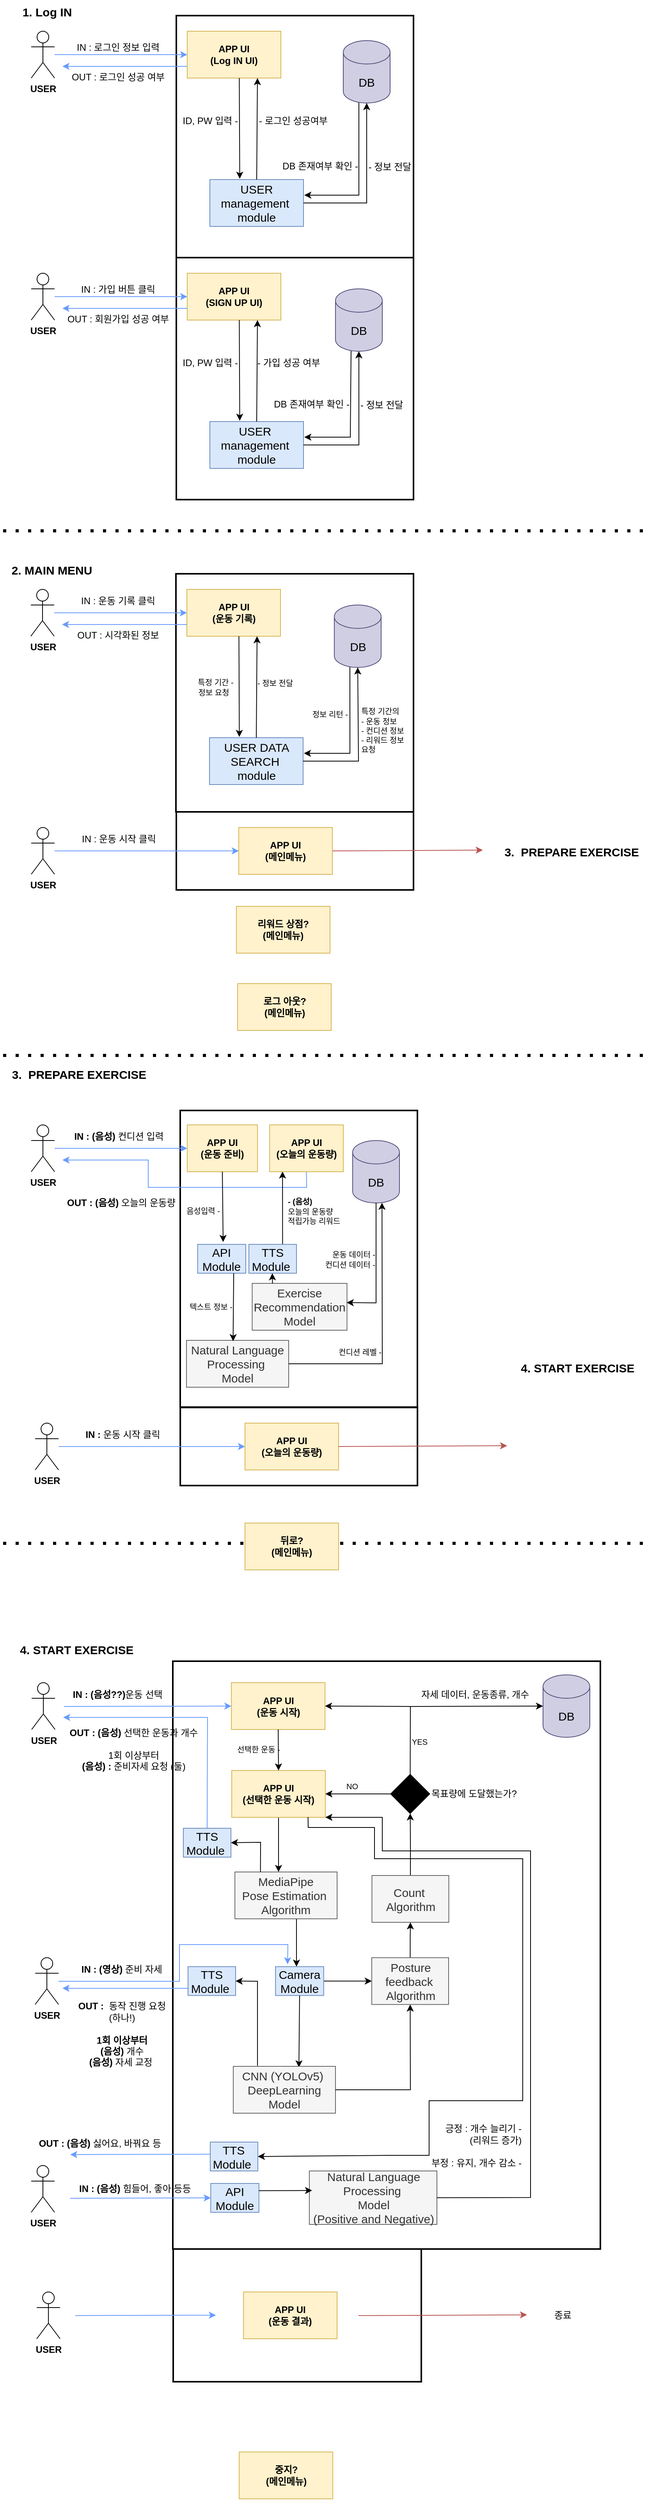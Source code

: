 <mxfile version="20.8.5" type="device"><diagram id="ycx2o9xmqzBfCDmdEaYq" name="페이지-1"><mxGraphModel dx="1728" dy="930" grid="1" gridSize="10" guides="1" tooltips="1" connect="1" arrows="1" fold="1" page="1" pageScale="1" pageWidth="827" pageHeight="1169" math="0" shadow="0"><root><mxCell id="0"/><mxCell id="1" parent="0"/><mxCell id="s4bIsKp-Em-qmHbxp_KM-1" value="&lt;b&gt;USER&lt;/b&gt;" style="shape=umlActor;verticalLabelPosition=bottom;verticalAlign=top;html=1;outlineConnect=0;" vertex="1" parent="1"><mxGeometry x="40" y="40" width="30" height="60" as="geometry"/></mxCell><mxCell id="s4bIsKp-Em-qmHbxp_KM-2" value="" style="rounded=0;whiteSpace=wrap;html=1;strokeWidth=2;" vertex="1" parent="1"><mxGeometry x="226" y="20" width="304" height="310" as="geometry"/></mxCell><mxCell id="s4bIsKp-Em-qmHbxp_KM-3" value="&lt;b&gt;&lt;font style=&quot;font-size: 15px;&quot;&gt;1. Log IN&lt;/font&gt;&lt;/b&gt;" style="text;html=1;align=center;verticalAlign=middle;resizable=0;points=[];autosize=1;strokeColor=none;fillColor=none;" vertex="1" parent="1"><mxGeometry x="15" width="90" height="30" as="geometry"/></mxCell><mxCell id="s4bIsKp-Em-qmHbxp_KM-4" value="&lt;b&gt;APP UI&lt;br&gt;(Log IN UI)&lt;br&gt;&lt;/b&gt;" style="rounded=0;whiteSpace=wrap;html=1;fillColor=#fff2cc;strokeColor=#d6b656;" vertex="1" parent="1"><mxGeometry x="240" y="40" width="120" height="60" as="geometry"/></mxCell><mxCell id="s4bIsKp-Em-qmHbxp_KM-5" value="" style="endArrow=classic;html=1;rounded=0;entryX=0;entryY=0.5;entryDx=0;entryDy=0;strokeColor=#689BFF;" edge="1" parent="1" source="s4bIsKp-Em-qmHbxp_KM-1" target="s4bIsKp-Em-qmHbxp_KM-4"><mxGeometry width="50" height="50" relative="1" as="geometry"><mxPoint x="250" y="220" as="sourcePoint"/><mxPoint x="300" y="170" as="targetPoint"/></mxGeometry></mxCell><mxCell id="s4bIsKp-Em-qmHbxp_KM-6" value="" style="endArrow=classic;html=1;rounded=0;exitX=0;exitY=0.75;exitDx=0;exitDy=0;strokeColor=#689BFF;" edge="1" parent="1" source="s4bIsKp-Em-qmHbxp_KM-4"><mxGeometry width="50" height="50" relative="1" as="geometry"><mxPoint x="105" y="80" as="sourcePoint"/><mxPoint x="80" y="85" as="targetPoint"/></mxGeometry></mxCell><mxCell id="s4bIsKp-Em-qmHbxp_KM-7" value="IN : 로그인 정보 입력" style="text;html=1;align=center;verticalAlign=middle;resizable=0;points=[];autosize=1;strokeColor=none;fillColor=none;" vertex="1" parent="1"><mxGeometry x="81" y="46" width="140" height="30" as="geometry"/></mxCell><mxCell id="s4bIsKp-Em-qmHbxp_KM-8" value="OUT : 로그인 성공 여부" style="text;html=1;align=center;verticalAlign=middle;resizable=0;points=[];autosize=1;strokeColor=none;fillColor=none;" vertex="1" parent="1"><mxGeometry x="76" y="84" width="150" height="30" as="geometry"/></mxCell><mxCell id="s4bIsKp-Em-qmHbxp_KM-9" value="DB" style="shape=cylinder3;whiteSpace=wrap;html=1;boundedLbl=1;backgroundOutline=1;size=15;fontSize=15;fillColor=#d0cee2;strokeColor=#56517e;" vertex="1" parent="1"><mxGeometry x="440" y="52" width="60" height="80" as="geometry"/></mxCell><mxCell id="s4bIsKp-Em-qmHbxp_KM-10" value="" style="endArrow=classic;html=1;rounded=0;fontSize=15;exitX=0.556;exitY=1;exitDx=0;exitDy=0;exitPerimeter=0;entryX=0.319;entryY=-0.017;entryDx=0;entryDy=0;entryPerimeter=0;" edge="1" parent="1" source="s4bIsKp-Em-qmHbxp_KM-4" target="s4bIsKp-Em-qmHbxp_KM-11"><mxGeometry width="50" height="50" relative="1" as="geometry"><mxPoint x="380" y="180" as="sourcePoint"/><mxPoint x="430" y="130" as="targetPoint"/></mxGeometry></mxCell><mxCell id="s4bIsKp-Em-qmHbxp_KM-11" value="USER management&amp;nbsp;&lt;br&gt;module" style="rounded=0;whiteSpace=wrap;html=1;fontSize=15;fillColor=#dae8fc;strokeColor=#6c8ebf;" vertex="1" parent="1"><mxGeometry x="269" y="230" width="120" height="60" as="geometry"/></mxCell><mxCell id="s4bIsKp-Em-qmHbxp_KM-14" value="ID, PW 입력 -" style="text;html=1;align=right;verticalAlign=middle;resizable=0;points=[];autosize=1;strokeColor=none;fillColor=none;" vertex="1" parent="1"><mxGeometry x="206" y="140" width="100" height="30" as="geometry"/></mxCell><mxCell id="s4bIsKp-Em-qmHbxp_KM-16" value="" style="endArrow=classic;html=1;rounded=0;fontSize=15;exitX=1;exitY=0.5;exitDx=0;exitDy=0;entryX=0.5;entryY=1;entryDx=0;entryDy=0;entryPerimeter=0;" edge="1" parent="1" source="s4bIsKp-Em-qmHbxp_KM-11" target="s4bIsKp-Em-qmHbxp_KM-9"><mxGeometry width="50" height="50" relative="1" as="geometry"><mxPoint x="380" y="200" as="sourcePoint"/><mxPoint x="430" y="150" as="targetPoint"/><Array as="points"><mxPoint x="470" y="260"/></Array></mxGeometry></mxCell><mxCell id="s4bIsKp-Em-qmHbxp_KM-17" value="" style="endArrow=classic;html=1;rounded=0;fontSize=15;exitX=0.333;exitY=0.996;exitDx=0;exitDy=0;exitPerimeter=0;" edge="1" parent="1" source="s4bIsKp-Em-qmHbxp_KM-9"><mxGeometry width="50" height="50" relative="1" as="geometry"><mxPoint x="449.22" y="194.12" as="sourcePoint"/><mxPoint x="390" y="250" as="targetPoint"/><Array as="points"><mxPoint x="460" y="250"/></Array></mxGeometry></mxCell><mxCell id="s4bIsKp-Em-qmHbxp_KM-18" value="&lt;div style=&quot;&quot;&gt;&lt;span style=&quot;background-color: initial;&quot;&gt;DB 존재여부 확인 -&lt;/span&gt;&lt;/div&gt;" style="text;html=1;align=right;verticalAlign=middle;resizable=0;points=[];autosize=1;strokeColor=none;fillColor=none;" vertex="1" parent="1"><mxGeometry x="330" y="198" width="130" height="30" as="geometry"/></mxCell><mxCell id="s4bIsKp-Em-qmHbxp_KM-19" value="&amp;nbsp;- 정보 전달" style="text;html=1;align=left;verticalAlign=middle;resizable=0;points=[];autosize=1;strokeColor=none;fillColor=none;" vertex="1" parent="1"><mxGeometry x="467" y="199" width="90" height="30" as="geometry"/></mxCell><mxCell id="s4bIsKp-Em-qmHbxp_KM-21" value="" style="endArrow=classic;html=1;rounded=0;fontSize=15;exitX=0.5;exitY=0;exitDx=0;exitDy=0;entryX=0.75;entryY=1;entryDx=0;entryDy=0;" edge="1" parent="1" source="s4bIsKp-Em-qmHbxp_KM-11" target="s4bIsKp-Em-qmHbxp_KM-4"><mxGeometry width="50" height="50" relative="1" as="geometry"><mxPoint x="240" y="160" as="sourcePoint"/><mxPoint x="290" y="110" as="targetPoint"/></mxGeometry></mxCell><mxCell id="s4bIsKp-Em-qmHbxp_KM-22" value="- 로그인 성공여부&lt;br&gt;" style="text;html=1;align=left;verticalAlign=middle;resizable=0;points=[];autosize=1;strokeColor=none;fillColor=none;" vertex="1" parent="1"><mxGeometry x="330" y="140" width="120" height="30" as="geometry"/></mxCell><mxCell id="s4bIsKp-Em-qmHbxp_KM-23" value="&lt;b&gt;USER&lt;/b&gt;" style="shape=umlActor;verticalLabelPosition=bottom;verticalAlign=top;html=1;outlineConnect=0;" vertex="1" parent="1"><mxGeometry x="40" y="350" width="30" height="60" as="geometry"/></mxCell><mxCell id="s4bIsKp-Em-qmHbxp_KM-24" value="" style="rounded=0;whiteSpace=wrap;html=1;strokeWidth=2;" vertex="1" parent="1"><mxGeometry x="226" y="330" width="304" height="310" as="geometry"/></mxCell><mxCell id="s4bIsKp-Em-qmHbxp_KM-26" value="&lt;b&gt;APP UI&lt;br&gt;(SIGN UP UI)&lt;br&gt;&lt;/b&gt;" style="rounded=0;whiteSpace=wrap;html=1;fillColor=#fff2cc;strokeColor=#d6b656;" vertex="1" parent="1"><mxGeometry x="240" y="350" width="120" height="60" as="geometry"/></mxCell><mxCell id="s4bIsKp-Em-qmHbxp_KM-27" value="" style="endArrow=classic;html=1;rounded=0;entryX=0;entryY=0.5;entryDx=0;entryDy=0;strokeColor=#689BFF;" edge="1" parent="1" source="s4bIsKp-Em-qmHbxp_KM-23" target="s4bIsKp-Em-qmHbxp_KM-26"><mxGeometry width="50" height="50" relative="1" as="geometry"><mxPoint x="250" y="530" as="sourcePoint"/><mxPoint x="300" y="480" as="targetPoint"/></mxGeometry></mxCell><mxCell id="s4bIsKp-Em-qmHbxp_KM-28" value="" style="endArrow=classic;html=1;rounded=0;exitX=0;exitY=0.75;exitDx=0;exitDy=0;strokeColor=#689BFF;" edge="1" parent="1" source="s4bIsKp-Em-qmHbxp_KM-26"><mxGeometry width="50" height="50" relative="1" as="geometry"><mxPoint x="105" y="390" as="sourcePoint"/><mxPoint x="80" y="395" as="targetPoint"/></mxGeometry></mxCell><mxCell id="s4bIsKp-Em-qmHbxp_KM-29" value="IN : 가입 버튼 클릭" style="text;html=1;align=center;verticalAlign=middle;resizable=0;points=[];autosize=1;strokeColor=none;fillColor=none;" vertex="1" parent="1"><mxGeometry x="91" y="356" width="120" height="30" as="geometry"/></mxCell><mxCell id="s4bIsKp-Em-qmHbxp_KM-30" value="OUT : 회원가입 성공 여부" style="text;html=1;align=center;verticalAlign=middle;resizable=0;points=[];autosize=1;strokeColor=none;fillColor=none;" vertex="1" parent="1"><mxGeometry x="71" y="394" width="160" height="30" as="geometry"/></mxCell><mxCell id="s4bIsKp-Em-qmHbxp_KM-31" value="DB" style="shape=cylinder3;whiteSpace=wrap;html=1;boundedLbl=1;backgroundOutline=1;size=15;fontSize=15;fillColor=#d0cee2;strokeColor=#56517e;" vertex="1" parent="1"><mxGeometry x="430" y="370" width="60" height="80" as="geometry"/></mxCell><mxCell id="s4bIsKp-Em-qmHbxp_KM-32" value="" style="endArrow=classic;html=1;rounded=0;fontSize=15;exitX=0.556;exitY=1;exitDx=0;exitDy=0;exitPerimeter=0;entryX=0.319;entryY=-0.017;entryDx=0;entryDy=0;entryPerimeter=0;" edge="1" parent="1" source="s4bIsKp-Em-qmHbxp_KM-26" target="s4bIsKp-Em-qmHbxp_KM-33"><mxGeometry width="50" height="50" relative="1" as="geometry"><mxPoint x="380" y="490" as="sourcePoint"/><mxPoint x="430" y="440" as="targetPoint"/></mxGeometry></mxCell><mxCell id="s4bIsKp-Em-qmHbxp_KM-33" value="USER&amp;nbsp;&lt;br&gt;management&amp;nbsp;&lt;br&gt;module" style="rounded=0;whiteSpace=wrap;html=1;fontSize=15;fillColor=#dae8fc;strokeColor=#6c8ebf;" vertex="1" parent="1"><mxGeometry x="269" y="540" width="120" height="60" as="geometry"/></mxCell><mxCell id="s4bIsKp-Em-qmHbxp_KM-34" value="ID, PW 입력 -" style="text;html=1;align=right;verticalAlign=middle;resizable=0;points=[];autosize=1;strokeColor=none;fillColor=none;" vertex="1" parent="1"><mxGeometry x="206" y="450" width="100" height="30" as="geometry"/></mxCell><mxCell id="s4bIsKp-Em-qmHbxp_KM-35" value="" style="endArrow=classic;html=1;rounded=0;fontSize=15;exitX=1;exitY=0.5;exitDx=0;exitDy=0;entryX=0.5;entryY=1;entryDx=0;entryDy=0;entryPerimeter=0;" edge="1" parent="1" source="s4bIsKp-Em-qmHbxp_KM-33" target="s4bIsKp-Em-qmHbxp_KM-31"><mxGeometry width="50" height="50" relative="1" as="geometry"><mxPoint x="380" y="510" as="sourcePoint"/><mxPoint x="430" y="460" as="targetPoint"/><Array as="points"><mxPoint x="460" y="570"/></Array></mxGeometry></mxCell><mxCell id="s4bIsKp-Em-qmHbxp_KM-36" value="" style="endArrow=classic;html=1;rounded=0;fontSize=15;exitX=0.333;exitY=0.996;exitDx=0;exitDy=0;exitPerimeter=0;" edge="1" parent="1" source="s4bIsKp-Em-qmHbxp_KM-31"><mxGeometry width="50" height="50" relative="1" as="geometry"><mxPoint x="449.22" y="504.12" as="sourcePoint"/><mxPoint x="390" y="560" as="targetPoint"/><Array as="points"><mxPoint x="449" y="560"/></Array></mxGeometry></mxCell><mxCell id="s4bIsKp-Em-qmHbxp_KM-37" value="DB 존재여부 확인 -&lt;br&gt;" style="text;html=1;align=right;verticalAlign=middle;resizable=0;points=[];autosize=1;strokeColor=none;fillColor=none;" vertex="1" parent="1"><mxGeometry x="319" y="503" width="130" height="30" as="geometry"/></mxCell><mxCell id="s4bIsKp-Em-qmHbxp_KM-38" value="- 정보 전달" style="text;html=1;align=left;verticalAlign=middle;resizable=0;points=[];autosize=1;strokeColor=none;fillColor=none;" vertex="1" parent="1"><mxGeometry x="459.5" y="504" width="80" height="30" as="geometry"/></mxCell><mxCell id="s4bIsKp-Em-qmHbxp_KM-39" value="" style="endArrow=classic;html=1;rounded=0;fontSize=15;exitX=0.5;exitY=0;exitDx=0;exitDy=0;entryX=0.75;entryY=1;entryDx=0;entryDy=0;" edge="1" parent="1" source="s4bIsKp-Em-qmHbxp_KM-33" target="s4bIsKp-Em-qmHbxp_KM-26"><mxGeometry width="50" height="50" relative="1" as="geometry"><mxPoint x="240" y="470" as="sourcePoint"/><mxPoint x="290" y="420" as="targetPoint"/></mxGeometry></mxCell><mxCell id="s4bIsKp-Em-qmHbxp_KM-40" value="- 가입 성공 여부" style="text;html=1;align=left;verticalAlign=middle;resizable=0;points=[];autosize=1;strokeColor=none;fillColor=none;" vertex="1" parent="1"><mxGeometry x="328" y="450" width="110" height="30" as="geometry"/></mxCell><mxCell id="s4bIsKp-Em-qmHbxp_KM-51" value="&lt;b&gt;USER&lt;/b&gt;" style="shape=umlActor;verticalLabelPosition=bottom;verticalAlign=top;html=1;outlineConnect=0;" vertex="1" parent="1"><mxGeometry x="39.5" y="755" width="30" height="60" as="geometry"/></mxCell><mxCell id="s4bIsKp-Em-qmHbxp_KM-52" value="" style="rounded=0;whiteSpace=wrap;html=1;strokeWidth=2;" vertex="1" parent="1"><mxGeometry x="225.5" y="735" width="304.5" height="305" as="geometry"/></mxCell><mxCell id="s4bIsKp-Em-qmHbxp_KM-53" value="&lt;b&gt;&lt;font style=&quot;font-size: 15px;&quot;&gt;2. MAIN MENU&lt;/font&gt;&lt;/b&gt;" style="text;html=1;align=center;verticalAlign=middle;resizable=0;points=[];autosize=1;strokeColor=none;fillColor=none;" vertex="1" parent="1"><mxGeometry x="0.5" y="715" width="130" height="30" as="geometry"/></mxCell><mxCell id="s4bIsKp-Em-qmHbxp_KM-54" value="&lt;b&gt;APP UI&lt;br&gt;(운동 기록)&lt;br&gt;&lt;/b&gt;" style="rounded=0;whiteSpace=wrap;html=1;fillColor=#fff2cc;strokeColor=#d6b656;" vertex="1" parent="1"><mxGeometry x="239.5" y="755" width="120" height="60" as="geometry"/></mxCell><mxCell id="s4bIsKp-Em-qmHbxp_KM-55" value="" style="endArrow=classic;html=1;rounded=0;entryX=0;entryY=0.5;entryDx=0;entryDy=0;strokeColor=#689BFF;" edge="1" parent="1" source="s4bIsKp-Em-qmHbxp_KM-51" target="s4bIsKp-Em-qmHbxp_KM-54"><mxGeometry width="50" height="50" relative="1" as="geometry"><mxPoint x="249.5" y="935" as="sourcePoint"/><mxPoint x="299.5" y="885" as="targetPoint"/></mxGeometry></mxCell><mxCell id="s4bIsKp-Em-qmHbxp_KM-56" value="" style="endArrow=classic;html=1;rounded=0;exitX=0;exitY=0.75;exitDx=0;exitDy=0;strokeColor=#689BFF;" edge="1" parent="1" source="s4bIsKp-Em-qmHbxp_KM-54"><mxGeometry width="50" height="50" relative="1" as="geometry"><mxPoint x="104.5" y="795" as="sourcePoint"/><mxPoint x="79.5" y="800" as="targetPoint"/></mxGeometry></mxCell><mxCell id="s4bIsKp-Em-qmHbxp_KM-58" value="OUT : 시각화된 정보" style="text;html=1;align=center;verticalAlign=middle;resizable=0;points=[];autosize=1;strokeColor=none;fillColor=none;" vertex="1" parent="1"><mxGeometry x="85.5" y="799" width="130" height="30" as="geometry"/></mxCell><mxCell id="s4bIsKp-Em-qmHbxp_KM-59" value="DB" style="shape=cylinder3;whiteSpace=wrap;html=1;boundedLbl=1;backgroundOutline=1;size=15;fontSize=15;fillColor=#d0cee2;strokeColor=#56517e;" vertex="1" parent="1"><mxGeometry x="428.5" y="775" width="60" height="80" as="geometry"/></mxCell><mxCell id="s4bIsKp-Em-qmHbxp_KM-60" value="" style="endArrow=classic;html=1;rounded=0;fontSize=15;exitX=0.556;exitY=1;exitDx=0;exitDy=0;exitPerimeter=0;entryX=0.319;entryY=-0.017;entryDx=0;entryDy=0;entryPerimeter=0;" edge="1" parent="1" source="s4bIsKp-Em-qmHbxp_KM-54" target="s4bIsKp-Em-qmHbxp_KM-61"><mxGeometry width="50" height="50" relative="1" as="geometry"><mxPoint x="379.5" y="895" as="sourcePoint"/><mxPoint x="429.5" y="845" as="targetPoint"/></mxGeometry></mxCell><mxCell id="s4bIsKp-Em-qmHbxp_KM-61" value="USER DATA&lt;br&gt;SEARCH&amp;nbsp;&lt;br&gt;module" style="rounded=0;whiteSpace=wrap;html=1;fontSize=15;fillColor=#dae8fc;strokeColor=#6c8ebf;" vertex="1" parent="1"><mxGeometry x="268.5" y="945" width="120" height="60" as="geometry"/></mxCell><mxCell id="s4bIsKp-Em-qmHbxp_KM-63" value="" style="endArrow=classic;html=1;rounded=0;fontSize=15;exitX=1;exitY=0.5;exitDx=0;exitDy=0;entryX=0.5;entryY=1;entryDx=0;entryDy=0;entryPerimeter=0;" edge="1" parent="1" source="s4bIsKp-Em-qmHbxp_KM-61" target="s4bIsKp-Em-qmHbxp_KM-59"><mxGeometry width="50" height="50" relative="1" as="geometry"><mxPoint x="379.5" y="915" as="sourcePoint"/><mxPoint x="429.5" y="865" as="targetPoint"/><Array as="points"><mxPoint x="459.5" y="975"/></Array></mxGeometry></mxCell><mxCell id="s4bIsKp-Em-qmHbxp_KM-64" value="" style="endArrow=classic;html=1;rounded=0;fontSize=15;exitX=0.333;exitY=0.996;exitDx=0;exitDy=0;exitPerimeter=0;" edge="1" parent="1" source="s4bIsKp-Em-qmHbxp_KM-59"><mxGeometry width="50" height="50" relative="1" as="geometry"><mxPoint x="448.72" y="909.12" as="sourcePoint"/><mxPoint x="389.5" y="965" as="targetPoint"/><Array as="points"><mxPoint x="448.5" y="965"/></Array></mxGeometry></mxCell><mxCell id="s4bIsKp-Em-qmHbxp_KM-66" value="&lt;div style=&quot;text-align: left;&quot;&gt;&lt;span style=&quot;font-size: 10px; background-color: initial;&quot;&gt;특정 기간의&lt;/span&gt;&lt;/div&gt;&lt;font style=&quot;font-size: 10px;&quot;&gt;&lt;div style=&quot;text-align: left;&quot;&gt;&lt;span style=&quot;background-color: initial;&quot;&gt;- 운동 정보&lt;/span&gt;&lt;/div&gt;&lt;div style=&quot;text-align: left;&quot;&gt;&lt;span style=&quot;background-color: initial;&quot;&gt;- 컨디션 정보&lt;/span&gt;&lt;/div&gt;&lt;div style=&quot;text-align: left;&quot;&gt;&lt;span style=&quot;background-color: initial;&quot;&gt;- 리워드 정보&lt;/span&gt;&lt;/div&gt;&lt;div style=&quot;text-align: left;&quot;&gt;&lt;span style=&quot;background-color: initial;&quot;&gt;요청&lt;/span&gt;&lt;/div&gt;&lt;/font&gt;" style="text;html=1;align=center;verticalAlign=middle;resizable=0;points=[];autosize=1;strokeColor=none;fillColor=none;" vertex="1" parent="1"><mxGeometry x="450" y="895" width="80" height="80" as="geometry"/></mxCell><mxCell id="s4bIsKp-Em-qmHbxp_KM-67" value="" style="endArrow=classic;html=1;rounded=0;fontSize=15;exitX=0.5;exitY=0;exitDx=0;exitDy=0;entryX=0.75;entryY=1;entryDx=0;entryDy=0;" edge="1" parent="1" source="s4bIsKp-Em-qmHbxp_KM-61" target="s4bIsKp-Em-qmHbxp_KM-54"><mxGeometry width="50" height="50" relative="1" as="geometry"><mxPoint x="239.5" y="875" as="sourcePoint"/><mxPoint x="289.5" y="825" as="targetPoint"/></mxGeometry></mxCell><mxCell id="s4bIsKp-Em-qmHbxp_KM-74" value="IN : 운동 기록 클릭" style="text;html=1;align=center;verticalAlign=middle;resizable=0;points=[];autosize=1;strokeColor=none;fillColor=none;" vertex="1" parent="1"><mxGeometry x="91" y="755" width="120" height="30" as="geometry"/></mxCell><mxCell id="s4bIsKp-Em-qmHbxp_KM-75" value="&lt;font style=&quot;font-size: 10px;&quot;&gt;특정 기간 -&lt;br&gt;&lt;div style=&quot;text-align: right;&quot;&gt;&lt;span style=&quot;background-color: initial;&quot;&gt;정보 요청&amp;nbsp;&amp;nbsp;&lt;/span&gt;&lt;/div&gt;&lt;/font&gt;" style="text;html=1;align=center;verticalAlign=middle;resizable=0;points=[];autosize=1;strokeColor=none;fillColor=none;" vertex="1" parent="1"><mxGeometry x="241" y="860" width="70" height="40" as="geometry"/></mxCell><mxCell id="s4bIsKp-Em-qmHbxp_KM-77" value="&lt;font style=&quot;font-size: 10px;&quot;&gt;정보 리턴 -&lt;/font&gt;" style="text;html=1;align=right;verticalAlign=middle;resizable=0;points=[];autosize=1;strokeColor=none;fillColor=none;" vertex="1" parent="1"><mxGeometry x="376.5" y="900" width="70" height="30" as="geometry"/></mxCell><mxCell id="s4bIsKp-Em-qmHbxp_KM-78" value="&lt;b&gt;USER&lt;/b&gt;" style="shape=umlActor;verticalLabelPosition=bottom;verticalAlign=top;html=1;outlineConnect=0;" vertex="1" parent="1"><mxGeometry x="40" y="1060" width="30" height="60" as="geometry"/></mxCell><mxCell id="s4bIsKp-Em-qmHbxp_KM-79" value="" style="rounded=0;whiteSpace=wrap;html=1;strokeWidth=2;" vertex="1" parent="1"><mxGeometry x="226" y="1040" width="304" height="100" as="geometry"/></mxCell><mxCell id="s4bIsKp-Em-qmHbxp_KM-82" value="" style="endArrow=classic;html=1;rounded=0;entryX=0;entryY=0.5;entryDx=0;entryDy=0;strokeColor=#689BFF;" edge="1" parent="1" source="s4bIsKp-Em-qmHbxp_KM-78" target="s4bIsKp-Em-qmHbxp_KM-81"><mxGeometry width="50" height="50" relative="1" as="geometry"><mxPoint x="250" y="1240" as="sourcePoint"/><mxPoint x="300" y="1190" as="targetPoint"/></mxGeometry></mxCell><mxCell id="s4bIsKp-Em-qmHbxp_KM-92" value="IN : 운동 시작 클릭" style="text;html=1;align=center;verticalAlign=middle;resizable=0;points=[];autosize=1;strokeColor=none;fillColor=none;" vertex="1" parent="1"><mxGeometry x="91.5" y="1060" width="120" height="30" as="geometry"/></mxCell><mxCell id="s4bIsKp-Em-qmHbxp_KM-96" value="&lt;div style=&quot;&quot;&gt;&lt;span style=&quot;font-size: 10px; background-color: initial;&quot;&gt;- 정보 전달&lt;/span&gt;&lt;/div&gt;" style="text;html=1;align=left;verticalAlign=middle;resizable=0;points=[];autosize=1;strokeColor=none;fillColor=none;" vertex="1" parent="1"><mxGeometry x="328" y="860" width="70" height="30" as="geometry"/></mxCell><mxCell id="s4bIsKp-Em-qmHbxp_KM-99" value="" style="endArrow=none;dashed=1;html=1;dashPattern=1 3;strokeWidth=4;rounded=0;fontSize=10;" edge="1" parent="1"><mxGeometry width="50" height="50" relative="1" as="geometry"><mxPoint x="4" y="680" as="sourcePoint"/><mxPoint x="824" y="680" as="targetPoint"/></mxGeometry></mxCell><mxCell id="s4bIsKp-Em-qmHbxp_KM-100" value="" style="endArrow=none;dashed=1;html=1;dashPattern=1 3;strokeWidth=4;rounded=0;fontSize=10;" edge="1" parent="1"><mxGeometry width="50" height="50" relative="1" as="geometry"><mxPoint x="4.0" y="1352" as="sourcePoint"/><mxPoint x="824" y="1352" as="targetPoint"/></mxGeometry></mxCell><mxCell id="s4bIsKp-Em-qmHbxp_KM-102" value="" style="endArrow=classic;html=1;rounded=0;fontSize=15;exitX=1;exitY=0.5;exitDx=0;exitDy=0;fillColor=#f8cecc;strokeColor=#b85450;entryX=-0.006;entryY=0.433;entryDx=0;entryDy=0;entryPerimeter=0;" edge="1" parent="1" source="s4bIsKp-Em-qmHbxp_KM-81" target="s4bIsKp-Em-qmHbxp_KM-103"><mxGeometry width="50" height="50" relative="1" as="geometry"><mxPoint x="510" y="1089.41" as="sourcePoint"/><mxPoint x="691" y="1089.41" as="targetPoint"/></mxGeometry></mxCell><mxCell id="s4bIsKp-Em-qmHbxp_KM-103" value="&lt;b style=&quot;font-size: 15px;&quot;&gt;&lt;font style=&quot;font-size: 15px;&quot;&gt;3.&amp;nbsp; PREPARE&amp;nbsp;&lt;/font&gt;EXERCISE&lt;/b&gt;" style="text;html=1;align=right;verticalAlign=middle;resizable=0;points=[];autosize=1;strokeColor=none;fillColor=none;" vertex="1" parent="1"><mxGeometry x="620" y="1076" width="200" height="30" as="geometry"/></mxCell><mxCell id="s4bIsKp-Em-qmHbxp_KM-105" value="&lt;b style=&quot;font-size: 15px;&quot;&gt;&lt;font style=&quot;font-size: 15px;&quot;&gt;3.&amp;nbsp;&amp;nbsp;&lt;/font&gt;&lt;/b&gt;&lt;b style=&quot;border-color: var(--border-color); text-align: right; font-size: 15px;&quot;&gt;&lt;font style=&quot;border-color: var(--border-color);&quot;&gt;PREPARE&amp;nbsp;&lt;/font&gt;EXERCISE&lt;/b&gt;" style="text;html=1;align=center;verticalAlign=middle;resizable=0;points=[];autosize=1;strokeColor=none;fillColor=none;" vertex="1" parent="1"><mxGeometry x="0.5" y="1361" width="200" height="30" as="geometry"/></mxCell><mxCell id="s4bIsKp-Em-qmHbxp_KM-106" value="&lt;b&gt;USER&lt;/b&gt;" style="shape=umlActor;verticalLabelPosition=bottom;verticalAlign=top;html=1;outlineConnect=0;" vertex="1" parent="1"><mxGeometry x="40" y="1441" width="30" height="60" as="geometry"/></mxCell><mxCell id="s4bIsKp-Em-qmHbxp_KM-107" value="" style="rounded=0;whiteSpace=wrap;html=1;strokeWidth=2;" vertex="1" parent="1"><mxGeometry x="231" y="1422.5" width="304" height="380" as="geometry"/></mxCell><mxCell id="s4bIsKp-Em-qmHbxp_KM-108" value="&lt;b&gt;APP UI&lt;br&gt;(운동 준비)&lt;br&gt;&lt;/b&gt;" style="rounded=0;whiteSpace=wrap;html=1;fillColor=#fff2cc;strokeColor=#d6b656;" vertex="1" parent="1"><mxGeometry x="240" y="1441" width="90" height="60" as="geometry"/></mxCell><mxCell id="s4bIsKp-Em-qmHbxp_KM-109" value="" style="endArrow=classic;html=1;rounded=0;entryX=0;entryY=0.5;entryDx=0;entryDy=0;strokeColor=#689BFF;" edge="1" parent="1" source="s4bIsKp-Em-qmHbxp_KM-106" target="s4bIsKp-Em-qmHbxp_KM-108"><mxGeometry width="50" height="50" relative="1" as="geometry"><mxPoint x="250" y="1621" as="sourcePoint"/><mxPoint x="300" y="1571" as="targetPoint"/></mxGeometry></mxCell><mxCell id="s4bIsKp-Em-qmHbxp_KM-110" value="" style="endArrow=classic;html=1;rounded=0;exitX=0.5;exitY=1;exitDx=0;exitDy=0;strokeColor=#689BFF;" edge="1" parent="1" source="s4bIsKp-Em-qmHbxp_KM-178"><mxGeometry width="50" height="50" relative="1" as="geometry"><mxPoint x="105" y="1481" as="sourcePoint"/><mxPoint x="80" y="1486" as="targetPoint"/><Array as="points"><mxPoint x="393" y="1521"/><mxPoint x="190" y="1521"/><mxPoint x="190" y="1486"/></Array></mxGeometry></mxCell><mxCell id="s4bIsKp-Em-qmHbxp_KM-111" value="&lt;b&gt;OUT : (음성)&lt;/b&gt; 오늘의 운동량" style="text;html=1;align=center;verticalAlign=middle;resizable=0;points=[];autosize=1;strokeColor=none;fillColor=none;" vertex="1" parent="1"><mxGeometry x="70" y="1526" width="170" height="30" as="geometry"/></mxCell><mxCell id="s4bIsKp-Em-qmHbxp_KM-112" value="DB" style="shape=cylinder3;whiteSpace=wrap;html=1;boundedLbl=1;backgroundOutline=1;size=15;fontSize=15;fillColor=#d0cee2;strokeColor=#56517e;" vertex="1" parent="1"><mxGeometry x="452" y="1461" width="60" height="80" as="geometry"/></mxCell><mxCell id="s4bIsKp-Em-qmHbxp_KM-113" value="" style="endArrow=classic;html=1;rounded=0;fontSize=15;exitX=0.5;exitY=1;exitDx=0;exitDy=0;" edge="1" parent="1" source="s4bIsKp-Em-qmHbxp_KM-108"><mxGeometry width="50" height="50" relative="1" as="geometry"><mxPoint x="380" y="1581" as="sourcePoint"/><mxPoint x="286" y="1591" as="targetPoint"/></mxGeometry></mxCell><mxCell id="s4bIsKp-Em-qmHbxp_KM-114" value="Natural Language Processing&amp;nbsp;&lt;br&gt;Model" style="rounded=0;whiteSpace=wrap;html=1;fontSize=15;fillColor=#f5f5f5;strokeColor=#666666;fontColor=#333333;" vertex="1" parent="1"><mxGeometry x="239" y="1717" width="131" height="60" as="geometry"/></mxCell><mxCell id="s4bIsKp-Em-qmHbxp_KM-118" value="" style="endArrow=classic;html=1;rounded=0;fontSize=15;entryX=0.175;entryY=0.994;entryDx=0;entryDy=0;entryPerimeter=0;exitX=0.708;exitY=0.029;exitDx=0;exitDy=0;exitPerimeter=0;" edge="1" parent="1" source="s4bIsKp-Em-qmHbxp_KM-128" target="s4bIsKp-Em-qmHbxp_KM-178"><mxGeometry width="50" height="50" relative="1" as="geometry"><mxPoint x="346" y="1591" as="sourcePoint"/><mxPoint x="290" y="1511" as="targetPoint"/></mxGeometry></mxCell><mxCell id="s4bIsKp-Em-qmHbxp_KM-119" value="&lt;b&gt;IN : (음성) &lt;/b&gt;컨디션 입력" style="text;html=1;align=center;verticalAlign=middle;resizable=0;points=[];autosize=1;strokeColor=none;fillColor=none;" vertex="1" parent="1"><mxGeometry x="81.5" y="1441" width="140" height="30" as="geometry"/></mxCell><mxCell id="s4bIsKp-Em-qmHbxp_KM-120" value="&lt;span style=&quot;font-size: 10px;&quot;&gt;음성입력 -&lt;/span&gt;" style="text;html=1;align=right;verticalAlign=middle;resizable=0;points=[];autosize=1;strokeColor=none;fillColor=none;" vertex="1" parent="1"><mxGeometry x="212.5" y="1536" width="70" height="30" as="geometry"/></mxCell><mxCell id="s4bIsKp-Em-qmHbxp_KM-122" value="&lt;div style=&quot;&quot;&gt;&lt;span style=&quot;font-size: 10px; background-color: initial;&quot;&gt;&lt;b&gt;- (음성)&lt;/b&gt;&lt;/span&gt;&lt;/div&gt;&lt;span style=&quot;font-size: 10px;&quot;&gt;&lt;div style=&quot;&quot;&gt;&lt;span style=&quot;background-color: initial;&quot;&gt;오늘의 운동량&lt;/span&gt;&lt;/div&gt;&lt;div style=&quot;&quot;&gt;&lt;span style=&quot;background-color: initial;&quot;&gt;적립가능 리워드&lt;/span&gt;&lt;/div&gt;&lt;/span&gt;" style="text;html=1;align=left;verticalAlign=middle;resizable=0;points=[];autosize=1;strokeColor=none;fillColor=none;" vertex="1" parent="1"><mxGeometry x="367" y="1526" width="100" height="50" as="geometry"/></mxCell><mxCell id="s4bIsKp-Em-qmHbxp_KM-127" value="API&lt;br&gt;Module" style="rounded=0;whiteSpace=wrap;html=1;fontSize=15;fillColor=#dae8fc;strokeColor=#6c8ebf;" vertex="1" parent="1"><mxGeometry x="253.25" y="1594" width="61.75" height="37" as="geometry"/></mxCell><mxCell id="s4bIsKp-Em-qmHbxp_KM-128" value="TTS&lt;br&gt;Module&amp;nbsp;" style="rounded=0;whiteSpace=wrap;html=1;fontSize=15;fillColor=#dae8fc;strokeColor=#6c8ebf;" vertex="1" parent="1"><mxGeometry x="319" y="1594" width="61" height="37" as="geometry"/></mxCell><mxCell id="s4bIsKp-Em-qmHbxp_KM-129" value="" style="endArrow=classic;html=1;rounded=0;fontSize=15;exitX=0.75;exitY=1;exitDx=0;exitDy=0;entryX=0.456;entryY=0.018;entryDx=0;entryDy=0;entryPerimeter=0;" edge="1" parent="1" source="s4bIsKp-Em-qmHbxp_KM-127" target="s4bIsKp-Em-qmHbxp_KM-114"><mxGeometry width="50" height="50" relative="1" as="geometry"><mxPoint x="300.04" y="1511.42" as="sourcePoint"/><mxPoint x="300.25" y="1604" as="targetPoint"/></mxGeometry></mxCell><mxCell id="s4bIsKp-Em-qmHbxp_KM-130" value="Exercise Recommendation&lt;br&gt;Model" style="rounded=0;whiteSpace=wrap;html=1;fontSize=15;fillColor=#f5f5f5;strokeColor=#666666;fontColor=#333333;" vertex="1" parent="1"><mxGeometry x="323.25" y="1644" width="121.5" height="60" as="geometry"/></mxCell><mxCell id="s4bIsKp-Em-qmHbxp_KM-132" value="" style="endArrow=classic;html=1;rounded=0;fontSize=15;exitX=0.214;exitY=0.003;exitDx=0;exitDy=0;exitPerimeter=0;" edge="1" parent="1" source="s4bIsKp-Em-qmHbxp_KM-130"><mxGeometry width="50" height="50" relative="1" as="geometry"><mxPoint x="349.3" y="1731.053" as="sourcePoint"/><mxPoint x="349" y="1631" as="targetPoint"/></mxGeometry></mxCell><mxCell id="s4bIsKp-Em-qmHbxp_KM-133" value="" style="endArrow=classic;html=1;rounded=0;fontSize=15;exitX=1;exitY=0.5;exitDx=0;exitDy=0;entryX=0.627;entryY=0.996;entryDx=0;entryDy=0;entryPerimeter=0;" edge="1" parent="1" source="s4bIsKp-Em-qmHbxp_KM-114" target="s4bIsKp-Em-qmHbxp_KM-112"><mxGeometry width="50" height="50" relative="1" as="geometry"><mxPoint x="440.295" y="1767" as="sourcePoint"/><mxPoint x="440.003" y="1854.08" as="targetPoint"/><Array as="points"><mxPoint x="490" y="1747"/></Array></mxGeometry></mxCell><mxCell id="s4bIsKp-Em-qmHbxp_KM-134" value="" style="endArrow=classic;html=1;rounded=0;fontSize=15;exitX=0.5;exitY=1;exitDx=0;exitDy=0;exitPerimeter=0;entryX=0.997;entryY=0.41;entryDx=0;entryDy=0;entryPerimeter=0;" edge="1" parent="1" source="s4bIsKp-Em-qmHbxp_KM-112" target="s4bIsKp-Em-qmHbxp_KM-130"><mxGeometry width="50" height="50" relative="1" as="geometry"><mxPoint x="370.5" y="1757" as="sourcePoint"/><mxPoint x="440" y="1641" as="targetPoint"/><Array as="points"><mxPoint x="482" y="1669"/></Array></mxGeometry></mxCell><mxCell id="s4bIsKp-Em-qmHbxp_KM-135" value="&lt;span style=&quot;font-size: 10px;&quot;&gt;텍스트 정보 -&lt;/span&gt;" style="text;html=1;align=right;verticalAlign=middle;resizable=0;points=[];autosize=1;strokeColor=none;fillColor=none;" vertex="1" parent="1"><mxGeometry x="218.58" y="1659" width="80" height="30" as="geometry"/></mxCell><mxCell id="s4bIsKp-Em-qmHbxp_KM-136" value="&lt;span style=&quot;font-size: 10px;&quot;&gt;컨디션 레벨 -&lt;/span&gt;" style="text;html=1;align=right;verticalAlign=middle;resizable=0;points=[];autosize=1;strokeColor=none;fillColor=none;" vertex="1" parent="1"><mxGeometry x="410" y="1717" width="80" height="30" as="geometry"/></mxCell><mxCell id="s4bIsKp-Em-qmHbxp_KM-137" value="&lt;div style=&quot;&quot;&gt;&lt;span style=&quot;font-size: 10px; background-color: initial;&quot;&gt;운동 데이터 -&lt;/span&gt;&lt;/div&gt;&lt;span style=&quot;font-size: 10px;&quot;&gt;&lt;div style=&quot;&quot;&gt;&lt;span style=&quot;background-color: initial;&quot;&gt;컨디션 데이터 -&lt;/span&gt;&lt;/div&gt;&lt;/span&gt;" style="text;html=1;align=right;verticalAlign=middle;resizable=0;points=[];autosize=1;strokeColor=none;fillColor=none;" vertex="1" parent="1"><mxGeometry x="391.5" y="1592.5" width="90" height="40" as="geometry"/></mxCell><mxCell id="s4bIsKp-Em-qmHbxp_KM-138" value="&lt;b&gt;USER&lt;/b&gt;" style="shape=umlActor;verticalLabelPosition=bottom;verticalAlign=top;html=1;outlineConnect=0;" vertex="1" parent="1"><mxGeometry x="45.08" y="1823" width="30" height="60" as="geometry"/></mxCell><mxCell id="s4bIsKp-Em-qmHbxp_KM-139" value="" style="rounded=0;whiteSpace=wrap;html=1;strokeWidth=2;" vertex="1" parent="1"><mxGeometry x="231.08" y="1803" width="304" height="100" as="geometry"/></mxCell><mxCell id="s4bIsKp-Em-qmHbxp_KM-140" value="&lt;b&gt;APP UI&lt;br&gt;(오늘의 운동량)&lt;br&gt;&lt;/b&gt;" style="rounded=0;whiteSpace=wrap;html=1;fillColor=#fff2cc;strokeColor=#d6b656;" vertex="1" parent="1"><mxGeometry x="314" y="1823" width="120" height="60" as="geometry"/></mxCell><mxCell id="s4bIsKp-Em-qmHbxp_KM-141" value="" style="endArrow=classic;html=1;rounded=0;entryX=0;entryY=0.5;entryDx=0;entryDy=0;strokeColor=#689BFF;" edge="1" parent="1" source="s4bIsKp-Em-qmHbxp_KM-138" target="s4bIsKp-Em-qmHbxp_KM-140"><mxGeometry width="50" height="50" relative="1" as="geometry"><mxPoint x="255.08" y="2003" as="sourcePoint"/><mxPoint x="305.08" y="1953" as="targetPoint"/></mxGeometry></mxCell><mxCell id="s4bIsKp-Em-qmHbxp_KM-142" value="&lt;b&gt;IN :&lt;/b&gt; 운동 시작 클릭" style="text;html=1;align=center;verticalAlign=middle;resizable=0;points=[];autosize=1;strokeColor=none;fillColor=none;" vertex="1" parent="1"><mxGeometry x="96.58" y="1823" width="120" height="30" as="geometry"/></mxCell><mxCell id="s4bIsKp-Em-qmHbxp_KM-145" value="" style="endArrow=classic;html=1;rounded=0;fontSize=15;exitX=1;exitY=0.5;exitDx=0;exitDy=0;fillColor=#f8cecc;strokeColor=#b85450;entryX=-0.006;entryY=0.433;entryDx=0;entryDy=0;entryPerimeter=0;" edge="1" parent="1" source="s4bIsKp-Em-qmHbxp_KM-140"><mxGeometry width="50" height="50" relative="1" as="geometry"><mxPoint x="515.08" y="1852.41" as="sourcePoint"/><mxPoint x="650.0" y="1851.99" as="targetPoint"/></mxGeometry></mxCell><mxCell id="s4bIsKp-Em-qmHbxp_KM-146" value="" style="endArrow=none;html=1;rounded=0;" edge="1" parent="1" target="s4bIsKp-Em-qmHbxp_KM-81"><mxGeometry width="50" height="50" relative="1" as="geometry"><mxPoint x="360" y="1089.52" as="sourcePoint"/><mxPoint x="391.5" y="1089.52" as="targetPoint"/></mxGeometry></mxCell><mxCell id="s4bIsKp-Em-qmHbxp_KM-81" value="&lt;b&gt;APP UI&lt;br&gt;(메인메뉴)&lt;br&gt;&lt;/b&gt;" style="rounded=0;whiteSpace=wrap;html=1;fillColor=#fff2cc;strokeColor=#d6b656;" vertex="1" parent="1"><mxGeometry x="306" y="1060" width="120" height="60" as="geometry"/></mxCell><mxCell id="s4bIsKp-Em-qmHbxp_KM-147" value="&lt;b style=&quot;font-size: 15px;&quot;&gt;&lt;font style=&quot;font-size: 15px;&quot;&gt;4.&amp;nbsp;&lt;/font&gt;&lt;/b&gt;&lt;b style=&quot;border-color: var(--border-color); font-size: 15px;&quot;&gt;START&amp;nbsp;&lt;/b&gt;&lt;b style=&quot;font-size: 15px;&quot;&gt;EXERCISE&amp;nbsp;&lt;/b&gt;" style="text;html=1;align=center;verticalAlign=middle;resizable=0;points=[];autosize=1;strokeColor=none;fillColor=none;" vertex="1" parent="1"><mxGeometry x="15" y="2098" width="170" height="30" as="geometry"/></mxCell><mxCell id="s4bIsKp-Em-qmHbxp_KM-148" value="" style="endArrow=none;dashed=1;html=1;dashPattern=1 3;strokeWidth=4;rounded=0;fontSize=10;" edge="1" parent="1"><mxGeometry width="50" height="50" relative="1" as="geometry"><mxPoint x="4" y="1977.0" as="sourcePoint"/><mxPoint x="824" y="1977.0" as="targetPoint"/></mxGeometry></mxCell><mxCell id="s4bIsKp-Em-qmHbxp_KM-149" value="&lt;b style=&quot;font-size: 15px;&quot;&gt;&lt;font style=&quot;font-size: 15px;&quot;&gt;4.&amp;nbsp;&lt;/font&gt;&lt;/b&gt;&lt;b style=&quot;border-color: var(--border-color); font-size: 15px;&quot;&gt;START&amp;nbsp;&lt;/b&gt;&lt;b style=&quot;font-size: 15px;&quot;&gt;EXERCISE&amp;nbsp;&lt;/b&gt;" style="text;html=1;align=center;verticalAlign=middle;resizable=0;points=[];autosize=1;strokeColor=none;fillColor=none;" vertex="1" parent="1"><mxGeometry x="657" y="1737" width="170" height="30" as="geometry"/></mxCell><mxCell id="s4bIsKp-Em-qmHbxp_KM-150" value="&lt;b&gt;USER&lt;/b&gt;" style="shape=umlActor;verticalLabelPosition=bottom;verticalAlign=top;html=1;outlineConnect=0;" vertex="1" parent="1"><mxGeometry x="40.58" y="2155.5" width="30" height="60" as="geometry"/></mxCell><mxCell id="s4bIsKp-Em-qmHbxp_KM-151" value="" style="rounded=0;whiteSpace=wrap;html=1;strokeWidth=2;" vertex="1" parent="1"><mxGeometry x="221.5" y="2128" width="548" height="753" as="geometry"/></mxCell><mxCell id="s4bIsKp-Em-qmHbxp_KM-152" value="&lt;b&gt;APP UI&lt;br&gt;(운동 시작)&lt;br&gt;&lt;/b&gt;" style="rounded=0;whiteSpace=wrap;html=1;fillColor=#fff2cc;strokeColor=#d6b656;" vertex="1" parent="1"><mxGeometry x="296.58" y="2155.5" width="120" height="60" as="geometry"/></mxCell><mxCell id="s4bIsKp-Em-qmHbxp_KM-153" value="" style="endArrow=classic;html=1;rounded=0;entryX=0;entryY=0.5;entryDx=0;entryDy=0;exitX=0.032;exitY=1.016;exitDx=0;exitDy=0;exitPerimeter=0;strokeColor=#689BFF;" edge="1" parent="1" source="s4bIsKp-Em-qmHbxp_KM-160" target="s4bIsKp-Em-qmHbxp_KM-152"><mxGeometry width="50" height="50" relative="1" as="geometry"><mxPoint x="250.58" y="2335.5" as="sourcePoint"/><mxPoint x="300.58" y="2285.5" as="targetPoint"/></mxGeometry></mxCell><mxCell id="s4bIsKp-Em-qmHbxp_KM-154" value="" style="endArrow=classic;html=1;rounded=0;exitX=0.5;exitY=0;exitDx=0;exitDy=0;strokeColor=#689BFF;" edge="1" parent="1" source="s4bIsKp-Em-qmHbxp_KM-233"><mxGeometry width="50" height="50" relative="1" as="geometry"><mxPoint x="105.58" y="2195.5" as="sourcePoint"/><mxPoint x="81" y="2200" as="targetPoint"/><Array as="points"><mxPoint x="266" y="2200"/><mxPoint x="160" y="2200"/></Array></mxGeometry></mxCell><mxCell id="s4bIsKp-Em-qmHbxp_KM-155" value="&lt;b&gt;OUT : (음성)&lt;/b&gt;&amp;nbsp;선택한 운동과 개수&lt;br&gt;&lt;br&gt;1회 이상부터&lt;br&gt;&lt;b&gt;(음성) :&lt;/b&gt; 준비자세 요청 (둘)" style="text;html=1;align=center;verticalAlign=middle;resizable=0;points=[];autosize=1;strokeColor=none;fillColor=none;" vertex="1" parent="1"><mxGeometry x="71" y="2205.5" width="200" height="70" as="geometry"/></mxCell><mxCell id="s4bIsKp-Em-qmHbxp_KM-160" value="&lt;b&gt;IN : (음성??)&lt;/b&gt;운동 선택&lt;b&gt;&amp;nbsp;&lt;/b&gt;" style="text;html=1;align=center;verticalAlign=middle;resizable=0;points=[];autosize=1;strokeColor=none;fillColor=none;" vertex="1" parent="1"><mxGeometry x="77.08" y="2155.5" width="150" height="30" as="geometry"/></mxCell><mxCell id="s4bIsKp-Em-qmHbxp_KM-178" value="&lt;b&gt;APP UI&lt;br&gt;(오늘의 운동량)&lt;br&gt;&lt;/b&gt;" style="rounded=0;whiteSpace=wrap;html=1;fillColor=#fff2cc;strokeColor=#d6b656;" vertex="1" parent="1"><mxGeometry x="345.58" y="1441" width="94.42" height="60" as="geometry"/></mxCell><mxCell id="s4bIsKp-Em-qmHbxp_KM-219" value="" style="edgeStyle=orthogonalEdgeStyle;rounded=0;orthogonalLoop=1;jettySize=auto;html=1;strokeColor=#000000;strokeWidth=1;fontSize=15;" edge="1" parent="1"><mxGeometry relative="1" as="geometry"><mxPoint x="357" y="2328" as="sourcePoint"/><mxPoint x="357" y="2398" as="targetPoint"/><Array as="points"><mxPoint x="357" y="2368"/><mxPoint x="357" y="2368"/></Array></mxGeometry></mxCell><mxCell id="s4bIsKp-Em-qmHbxp_KM-186" value="&lt;b&gt;APP UI&lt;br&gt;(선택한 운동 시작)&lt;br&gt;&lt;/b&gt;" style="rounded=0;whiteSpace=wrap;html=1;fillColor=#fff2cc;strokeColor=#d6b656;" vertex="1" parent="1"><mxGeometry x="297" y="2268" width="120" height="60" as="geometry"/></mxCell><mxCell id="s4bIsKp-Em-qmHbxp_KM-187" value="" style="endArrow=classic;html=1;rounded=0;strokeColor=#000000;strokeWidth=1;fontSize=15;exitX=0.5;exitY=1;exitDx=0;exitDy=0;entryX=0.5;entryY=0;entryDx=0;entryDy=0;" edge="1" parent="1" source="s4bIsKp-Em-qmHbxp_KM-152" target="s4bIsKp-Em-qmHbxp_KM-186"><mxGeometry width="50" height="50" relative="1" as="geometry"><mxPoint x="356" y="2318" as="sourcePoint"/><mxPoint x="406" y="2268" as="targetPoint"/></mxGeometry></mxCell><mxCell id="s4bIsKp-Em-qmHbxp_KM-188" value="&lt;span style=&quot;font-size: 10px;&quot;&gt;선택한 운동 -&lt;/span&gt;" style="text;html=1;align=right;verticalAlign=middle;resizable=0;points=[];autosize=1;strokeColor=none;fillColor=none;" vertex="1" parent="1"><mxGeometry x="279.5" y="2225.5" width="80" height="30" as="geometry"/></mxCell><mxCell id="s4bIsKp-Em-qmHbxp_KM-220" value="" style="edgeStyle=orthogonalEdgeStyle;rounded=0;orthogonalLoop=1;jettySize=auto;html=1;strokeColor=#000000;strokeWidth=1;fontSize=15;" edge="1" parent="1" source="s4bIsKp-Em-qmHbxp_KM-189" target="s4bIsKp-Em-qmHbxp_KM-200"><mxGeometry relative="1" as="geometry"/></mxCell><mxCell id="s4bIsKp-Em-qmHbxp_KM-189" value="Camera&lt;br&gt;Module" style="rounded=0;whiteSpace=wrap;html=1;fontSize=15;fillColor=#dae8fc;strokeColor=#6c8ebf;" vertex="1" parent="1"><mxGeometry x="353.13" y="2519.25" width="61.75" height="37" as="geometry"/></mxCell><mxCell id="s4bIsKp-Em-qmHbxp_KM-191" value="&lt;b&gt;USER&lt;/b&gt;" style="shape=umlActor;verticalLabelPosition=bottom;verticalAlign=top;html=1;outlineConnect=0;" vertex="1" parent="1"><mxGeometry x="45.08" y="2507.75" width="30" height="60" as="geometry"/></mxCell><mxCell id="s4bIsKp-Em-qmHbxp_KM-193" value="&lt;b&gt;IN : (영상)&lt;/b&gt;&amp;nbsp;준비 자세 &lt;b&gt;&amp;nbsp;&lt;/b&gt;" style="text;html=1;align=center;verticalAlign=middle;resizable=0;points=[];autosize=1;strokeColor=none;fillColor=none;" vertex="1" parent="1"><mxGeometry x="89.08" y="2507.75" width="140" height="30" as="geometry"/></mxCell><mxCell id="s4bIsKp-Em-qmHbxp_KM-195" value="" style="endArrow=classic;html=1;rounded=0;strokeColor=#000000;strokeWidth=1;fontSize=15;entryX=0.642;entryY=0.021;entryDx=0;entryDy=0;exitX=0.5;exitY=1;exitDx=0;exitDy=0;entryPerimeter=0;" edge="1" parent="1" source="s4bIsKp-Em-qmHbxp_KM-189" target="s4bIsKp-Em-qmHbxp_KM-196"><mxGeometry width="50" height="50" relative="1" as="geometry"><mxPoint x="332" y="2556" as="sourcePoint"/><mxPoint x="330.58" y="2606.25" as="targetPoint"/></mxGeometry></mxCell><mxCell id="s4bIsKp-Em-qmHbxp_KM-196" value="CNN (YOLOv5)&amp;nbsp;&lt;br&gt;DeepLearning Model" style="rounded=0;whiteSpace=wrap;html=1;fontSize=15;fillColor=#f5f5f5;strokeColor=#666666;fontColor=#333333;" vertex="1" parent="1"><mxGeometry x="299" y="2647" width="131" height="60" as="geometry"/></mxCell><mxCell id="s4bIsKp-Em-qmHbxp_KM-199" value="" style="endArrow=classic;html=1;rounded=0;strokeColor=#000000;strokeWidth=1;fontSize=15;entryX=0.5;entryY=1;entryDx=0;entryDy=0;exitX=1;exitY=0.5;exitDx=0;exitDy=0;" edge="1" parent="1" source="s4bIsKp-Em-qmHbxp_KM-196" target="s4bIsKp-Em-qmHbxp_KM-200"><mxGeometry width="50" height="50" relative="1" as="geometry"><mxPoint x="396" y="2647" as="sourcePoint"/><mxPoint x="396" y="2587" as="targetPoint"/><Array as="points"><mxPoint x="526" y="2677"/></Array></mxGeometry></mxCell><mxCell id="s4bIsKp-Em-qmHbxp_KM-206" value="" style="edgeStyle=orthogonalEdgeStyle;rounded=0;orthogonalLoop=1;jettySize=auto;html=1;strokeColor=#000000;strokeWidth=1;fontSize=15;" edge="1" parent="1" source="s4bIsKp-Em-qmHbxp_KM-200" target="s4bIsKp-Em-qmHbxp_KM-203"><mxGeometry relative="1" as="geometry"/></mxCell><mxCell id="s4bIsKp-Em-qmHbxp_KM-200" value="Posture&lt;br&gt;feedback&amp;nbsp;&lt;br&gt;Algorithm" style="rounded=0;whiteSpace=wrap;html=1;fontSize=15;fillColor=#f5f5f5;strokeColor=#666666;fontColor=#333333;" vertex="1" parent="1"><mxGeometry x="476.5" y="2507.75" width="98.5" height="60" as="geometry"/></mxCell><mxCell id="s4bIsKp-Em-qmHbxp_KM-209" value="" style="edgeStyle=orthogonalEdgeStyle;rounded=0;orthogonalLoop=1;jettySize=auto;html=1;strokeColor=#000000;strokeWidth=1;fontSize=15;" edge="1" parent="1" source="s4bIsKp-Em-qmHbxp_KM-203" target="s4bIsKp-Em-qmHbxp_KM-207"><mxGeometry relative="1" as="geometry"/></mxCell><mxCell id="s4bIsKp-Em-qmHbxp_KM-203" value="Count&amp;nbsp;&lt;br&gt;Algorithm" style="rounded=0;whiteSpace=wrap;html=1;fontSize=15;fillColor=#f5f5f5;strokeColor=#666666;fontColor=#333333;" vertex="1" parent="1"><mxGeometry x="476.75" y="2402.5" width="98.5" height="60" as="geometry"/></mxCell><mxCell id="s4bIsKp-Em-qmHbxp_KM-207" value="" style="rhombus;whiteSpace=wrap;html=1;fontSize=15;fillColor=#000000;" vertex="1" parent="1"><mxGeometry x="500.75" y="2273" width="50" height="50" as="geometry"/></mxCell><mxCell id="s4bIsKp-Em-qmHbxp_KM-208" value="" style="endArrow=classic;html=1;rounded=0;strokeColor=#000000;strokeWidth=1;fontSize=15;entryX=1;entryY=0.5;entryDx=0;entryDy=0;exitX=0.5;exitY=0;exitDx=0;exitDy=0;" edge="1" parent="1" source="s4bIsKp-Em-qmHbxp_KM-207" target="s4bIsKp-Em-qmHbxp_KM-152"><mxGeometry width="50" height="50" relative="1" as="geometry"><mxPoint x="486" y="2308" as="sourcePoint"/><mxPoint x="536" y="2258" as="targetPoint"/><Array as="points"><mxPoint x="526" y="2186"/></Array></mxGeometry></mxCell><mxCell id="s4bIsKp-Em-qmHbxp_KM-210" value="" style="endArrow=classic;html=1;rounded=0;strokeColor=#000000;strokeWidth=1;fontSize=15;entryX=1;entryY=0.5;entryDx=0;entryDy=0;exitX=0;exitY=0.5;exitDx=0;exitDy=0;" edge="1" parent="1" source="s4bIsKp-Em-qmHbxp_KM-207" target="s4bIsKp-Em-qmHbxp_KM-186"><mxGeometry width="50" height="50" relative="1" as="geometry"><mxPoint x="426" y="2338" as="sourcePoint"/><mxPoint x="476" y="2288" as="targetPoint"/></mxGeometry></mxCell><mxCell id="s4bIsKp-Em-qmHbxp_KM-211" value="&lt;font style=&quot;font-size: 12px;&quot;&gt;목표량에 도달했는가?&lt;/font&gt;" style="text;html=1;align=left;verticalAlign=middle;resizable=0;points=[];autosize=1;strokeColor=none;fillColor=none;" vertex="1" parent="1"><mxGeometry x="550.75" y="2283" width="140" height="30" as="geometry"/></mxCell><mxCell id="s4bIsKp-Em-qmHbxp_KM-212" value="&lt;span style=&quot;font-size: 10px;&quot;&gt;YES&lt;/span&gt;" style="text;html=1;align=left;verticalAlign=middle;resizable=0;points=[];autosize=1;strokeColor=none;fillColor=none;" vertex="1" parent="1"><mxGeometry x="526" y="2215.5" width="40" height="30" as="geometry"/></mxCell><mxCell id="s4bIsKp-Em-qmHbxp_KM-213" value="&lt;span style=&quot;font-size: 10px;&quot;&gt;NO&lt;/span&gt;" style="text;html=1;align=left;verticalAlign=middle;resizable=0;points=[];autosize=1;strokeColor=none;fillColor=none;" vertex="1" parent="1"><mxGeometry x="442" y="2273" width="40" height="30" as="geometry"/></mxCell><mxCell id="s4bIsKp-Em-qmHbxp_KM-215" value="&lt;b&gt;OUT :&amp;nbsp; &lt;/b&gt;동작 진행 요청 &lt;br&gt;(하나!)&lt;b&gt;&lt;br&gt;&lt;br&gt;1회 이상부터&lt;br&gt;&lt;/b&gt;&lt;b style=&quot;border-color: var(--border-color);&quot;&gt;(음성)&amp;nbsp;&lt;/b&gt;개수&lt;b&gt;&lt;br&gt;(음성) &lt;/b&gt;자세 교정&amp;nbsp;" style="text;html=1;align=center;verticalAlign=middle;resizable=0;points=[];autosize=1;strokeColor=none;fillColor=none;" vertex="1" parent="1"><mxGeometry x="86" y="2556" width="140" height="100" as="geometry"/></mxCell><mxCell id="s4bIsKp-Em-qmHbxp_KM-218" value="" style="edgeStyle=orthogonalEdgeStyle;rounded=0;orthogonalLoop=1;jettySize=auto;html=1;strokeColor=#000000;strokeWidth=1;fontSize=15;" edge="1" parent="1" source="s4bIsKp-Em-qmHbxp_KM-216" target="s4bIsKp-Em-qmHbxp_KM-189"><mxGeometry relative="1" as="geometry"><Array as="points"><mxPoint x="380" y="2501"/><mxPoint x="380" y="2501"/></Array></mxGeometry></mxCell><mxCell id="s4bIsKp-Em-qmHbxp_KM-216" value="MediaPipe&lt;br&gt;Pose Estimation&amp;nbsp;&lt;br&gt;Algorithm" style="rounded=0;whiteSpace=wrap;html=1;fontSize=15;fillColor=#f5f5f5;strokeColor=#666666;fontColor=#333333;" vertex="1" parent="1"><mxGeometry x="301.08" y="2398" width="131" height="60" as="geometry"/></mxCell><mxCell id="s4bIsKp-Em-qmHbxp_KM-223" value="DB" style="shape=cylinder3;whiteSpace=wrap;html=1;boundedLbl=1;backgroundOutline=1;size=15;fontSize=15;fillColor=#d0cee2;strokeColor=#56517e;" vertex="1" parent="1"><mxGeometry x="696" y="2145.5" width="60" height="80" as="geometry"/></mxCell><mxCell id="s4bIsKp-Em-qmHbxp_KM-224" value="" style="endArrow=classic;html=1;rounded=0;strokeColor=#000000;strokeWidth=1;fontSize=15;entryX=0;entryY=0.5;entryDx=0;entryDy=0;entryPerimeter=0;" edge="1" parent="1" target="s4bIsKp-Em-qmHbxp_KM-223"><mxGeometry width="50" height="50" relative="1" as="geometry"><mxPoint x="526" y="2186" as="sourcePoint"/><mxPoint x="746" y="2218" as="targetPoint"/></mxGeometry></mxCell><mxCell id="s4bIsKp-Em-qmHbxp_KM-225" value="&lt;font style=&quot;font-size: 12px;&quot;&gt;자세 데이터, 운동종류, 개수&lt;/font&gt;" style="text;html=1;align=left;verticalAlign=middle;resizable=0;points=[];autosize=1;strokeColor=none;fillColor=none;" vertex="1" parent="1"><mxGeometry x="537.5" y="2155.5" width="170" height="30" as="geometry"/></mxCell><mxCell id="s4bIsKp-Em-qmHbxp_KM-226" value="&lt;b&gt;USER&lt;/b&gt;" style="shape=umlActor;verticalLabelPosition=bottom;verticalAlign=top;html=1;outlineConnect=0;" vertex="1" parent="1"><mxGeometry x="40" y="2774" width="30" height="60" as="geometry"/></mxCell><mxCell id="s4bIsKp-Em-qmHbxp_KM-227" value="" style="endArrow=classic;html=1;rounded=0;entryX=0;entryY=0.5;entryDx=0;entryDy=0;strokeColor=#689BFF;" edge="1" parent="1" target="s4bIsKp-Em-qmHbxp_KM-232"><mxGeometry width="50" height="50" relative="1" as="geometry"><mxPoint x="90" y="2816" as="sourcePoint"/><mxPoint x="259.08" y="2807.5" as="targetPoint"/></mxGeometry></mxCell><mxCell id="s4bIsKp-Em-qmHbxp_KM-229" value="&lt;b&gt;로그 아웃?&lt;br&gt;(메인메뉴)&lt;br&gt;&lt;/b&gt;" style="rounded=0;whiteSpace=wrap;html=1;fillColor=#fff2cc;strokeColor=#d6b656;" vertex="1" parent="1"><mxGeometry x="304.5" y="1260" width="120" height="60" as="geometry"/></mxCell><mxCell id="s4bIsKp-Em-qmHbxp_KM-230" value="&lt;b&gt;뒤로?&lt;br&gt;(메인메뉴)&lt;br&gt;&lt;/b&gt;" style="rounded=0;whiteSpace=wrap;html=1;fillColor=#fff2cc;strokeColor=#d6b656;" vertex="1" parent="1"><mxGeometry x="314" y="1951" width="120" height="60" as="geometry"/></mxCell><mxCell id="s4bIsKp-Em-qmHbxp_KM-231" value="&lt;b&gt;중지?&lt;br&gt;(메인메뉴)&lt;br&gt;&lt;/b&gt;" style="rounded=0;whiteSpace=wrap;html=1;fillColor=#fff2cc;strokeColor=#d6b656;" vertex="1" parent="1"><mxGeometry x="306.58" y="3141" width="120" height="60" as="geometry"/></mxCell><mxCell id="s4bIsKp-Em-qmHbxp_KM-232" value="API&lt;br&gt;Module" style="rounded=0;whiteSpace=wrap;html=1;fontSize=15;fillColor=#dae8fc;strokeColor=#6c8ebf;" vertex="1" parent="1"><mxGeometry x="270.12" y="2797" width="61.75" height="37" as="geometry"/></mxCell><mxCell id="s4bIsKp-Em-qmHbxp_KM-233" value="TTS&lt;br&gt;Module&amp;nbsp;" style="rounded=0;whiteSpace=wrap;html=1;fontSize=15;fillColor=#dae8fc;strokeColor=#6c8ebf;" vertex="1" parent="1"><mxGeometry x="235" y="2342" width="61" height="37" as="geometry"/></mxCell><mxCell id="s4bIsKp-Em-qmHbxp_KM-236" value="" style="endArrow=classic;html=1;rounded=0;strokeColor=#000000;strokeWidth=1;fontSize=15;exitX=0.25;exitY=0;exitDx=0;exitDy=0;entryX=1;entryY=0.5;entryDx=0;entryDy=0;" edge="1" parent="1" source="s4bIsKp-Em-qmHbxp_KM-216" target="s4bIsKp-Em-qmHbxp_KM-233"><mxGeometry width="50" height="50" relative="1" as="geometry"><mxPoint x="310" y="2401" as="sourcePoint"/><mxPoint x="360" y="2351" as="targetPoint"/><Array as="points"><mxPoint x="334" y="2360"/></Array></mxGeometry></mxCell><mxCell id="s4bIsKp-Em-qmHbxp_KM-237" value="TTS&lt;br&gt;Module&amp;nbsp;" style="rounded=0;whiteSpace=wrap;html=1;fontSize=15;fillColor=#dae8fc;strokeColor=#6c8ebf;" vertex="1" parent="1"><mxGeometry x="241" y="2519.25" width="61" height="37" as="geometry"/></mxCell><mxCell id="s4bIsKp-Em-qmHbxp_KM-239" value="" style="endArrow=classic;html=1;rounded=0;strokeColor=#689BFF;strokeWidth=1;fontSize=15;exitX=0;exitY=0.75;exitDx=0;exitDy=0;" edge="1" parent="1" source="s4bIsKp-Em-qmHbxp_KM-237"><mxGeometry width="50" height="50" relative="1" as="geometry"><mxPoint x="430" y="2581" as="sourcePoint"/><mxPoint x="80" y="2547" as="targetPoint"/></mxGeometry></mxCell><mxCell id="s4bIsKp-Em-qmHbxp_KM-240" value="" style="endArrow=classic;html=1;rounded=0;strokeColor=#689BFF;strokeWidth=1;fontSize=15;entryX=0.25;entryY=0;entryDx=0;entryDy=0;" edge="1" parent="1"><mxGeometry width="50" height="50" relative="1" as="geometry"><mxPoint x="75" y="2538" as="sourcePoint"/><mxPoint x="368.567" y="2516.25" as="targetPoint"/><Array as="points"><mxPoint x="230" y="2538"/><mxPoint x="230" y="2491"/><mxPoint x="369" y="2491"/></Array></mxGeometry></mxCell><mxCell id="s4bIsKp-Em-qmHbxp_KM-241" value="&lt;b&gt;IN : (음성)&lt;/b&gt;&amp;nbsp;힘들어, 좋아 등등&amp;nbsp;&lt;b&gt;&amp;nbsp;&lt;/b&gt;" style="text;html=1;align=center;verticalAlign=middle;resizable=0;points=[];autosize=1;strokeColor=none;fillColor=none;" vertex="1" parent="1"><mxGeometry x="86" y="2789" width="180" height="30" as="geometry"/></mxCell><mxCell id="s4bIsKp-Em-qmHbxp_KM-243" value="" style="endArrow=classic;html=1;rounded=0;strokeColor=#000000;strokeWidth=1;fontSize=15;entryX=1;entryY=0.5;entryDx=0;entryDy=0;exitX=0.237;exitY=-0.012;exitDx=0;exitDy=0;exitPerimeter=0;" edge="1" parent="1" source="s4bIsKp-Em-qmHbxp_KM-196" target="s4bIsKp-Em-qmHbxp_KM-237"><mxGeometry width="50" height="50" relative="1" as="geometry"><mxPoint x="330" y="2641" as="sourcePoint"/><mxPoint x="460" y="2481" as="targetPoint"/><Array as="points"><mxPoint x="330" y="2538"/></Array></mxGeometry></mxCell><mxCell id="s4bIsKp-Em-qmHbxp_KM-244" value="Natural Language Processing&amp;nbsp;&lt;br&gt;Model&lt;br&gt;(Positive and Negative)" style="rounded=0;whiteSpace=wrap;html=1;fontSize=15;fillColor=#f5f5f5;strokeColor=#666666;fontColor=#333333;" vertex="1" parent="1"><mxGeometry x="396.5" y="2781" width="163.5" height="68.5" as="geometry"/></mxCell><mxCell id="s4bIsKp-Em-qmHbxp_KM-245" value="" style="endArrow=classic;html=1;rounded=0;strokeColor=#000000;strokeWidth=1;fontSize=15;exitX=1;exitY=0.25;exitDx=0;exitDy=0;" edge="1" parent="1" source="s4bIsKp-Em-qmHbxp_KM-232"><mxGeometry width="50" height="50" relative="1" as="geometry"><mxPoint x="420" y="2711" as="sourcePoint"/><mxPoint x="400" y="2806" as="targetPoint"/></mxGeometry></mxCell><mxCell id="s4bIsKp-Em-qmHbxp_KM-246" value="" style="endArrow=classic;html=1;rounded=0;strokeColor=#000000;strokeWidth=1;fontSize=15;exitX=1;exitY=0.5;exitDx=0;exitDy=0;entryX=1;entryY=1;entryDx=0;entryDy=0;" edge="1" parent="1" source="s4bIsKp-Em-qmHbxp_KM-244" target="s4bIsKp-Em-qmHbxp_KM-186"><mxGeometry width="50" height="50" relative="1" as="geometry"><mxPoint x="610" y="2671" as="sourcePoint"/><mxPoint x="670" y="2711" as="targetPoint"/><Array as="points"><mxPoint x="680" y="2815"/><mxPoint x="680" y="2371"/><mxPoint x="490" y="2371"/><mxPoint x="490" y="2328"/></Array></mxGeometry></mxCell><mxCell id="s4bIsKp-Em-qmHbxp_KM-247" value="&lt;div style=&quot;text-align: right;&quot;&gt;&lt;span style=&quot;background-color: initial;&quot;&gt;&lt;font style=&quot;font-size: 12px;&quot;&gt;긍정 : 개수 늘리기 -&lt;/font&gt;&lt;/span&gt;&lt;/div&gt;&lt;div style=&quot;text-align: right;&quot;&gt;&lt;span style=&quot;background-color: initial;&quot;&gt;&lt;font style=&quot;font-size: 12px;&quot;&gt;(리워드 증가)&lt;/font&gt;&lt;/span&gt;&lt;/div&gt;&lt;div style=&quot;text-align: right;&quot;&gt;&lt;span style=&quot;background-color: initial;&quot;&gt;&lt;font style=&quot;font-size: 12px;&quot;&gt;&amp;nbsp;&lt;/font&gt;&lt;/span&gt;&lt;/div&gt;&lt;div style=&quot;text-align: right;&quot;&gt;&lt;span style=&quot;background-color: initial;&quot;&gt;&lt;font style=&quot;font-size: 12px;&quot;&gt;부정 : 유지, 개수 감소 -&lt;/font&gt;&lt;/span&gt;&lt;/div&gt;&lt;div style=&quot;text-align: right;&quot;&gt;&lt;span style=&quot;background-color: initial;&quot;&gt;&lt;font style=&quot;font-size: 12px;&quot;&gt;&lt;br&gt;&lt;/font&gt;&lt;/span&gt;&lt;/div&gt;&lt;div style=&quot;text-align: right;&quot;&gt;&lt;span style=&quot;background-color: initial;&quot;&gt;&lt;br&gt;&lt;/span&gt;&lt;/div&gt;" style="text;html=1;align=left;verticalAlign=middle;resizable=0;points=[];autosize=1;strokeColor=none;fillColor=none;" vertex="1" parent="1"><mxGeometry x="550.75" y="2712.5" width="150" height="100" as="geometry"/></mxCell><mxCell id="s4bIsKp-Em-qmHbxp_KM-248" value="TTS&lt;br&gt;Module&amp;nbsp;" style="rounded=0;whiteSpace=wrap;html=1;fontSize=15;fillColor=#dae8fc;strokeColor=#6c8ebf;" vertex="1" parent="1"><mxGeometry x="269.49" y="2744" width="61" height="37" as="geometry"/></mxCell><mxCell id="s4bIsKp-Em-qmHbxp_KM-249" value="" style="endArrow=classic;html=1;rounded=0;strokeColor=#000000;strokeWidth=1;fontSize=12;exitX=0.815;exitY=0.994;exitDx=0;exitDy=0;exitPerimeter=0;entryX=1;entryY=0.5;entryDx=0;entryDy=0;" edge="1" parent="1" source="s4bIsKp-Em-qmHbxp_KM-186" target="s4bIsKp-Em-qmHbxp_KM-248"><mxGeometry width="50" height="50" relative="1" as="geometry"><mxPoint x="590" y="2431" as="sourcePoint"/><mxPoint x="640" y="2381" as="targetPoint"/><Array as="points"><mxPoint x="395" y="2341"/><mxPoint x="480" y="2341"/><mxPoint x="480" y="2381"/><mxPoint x="670" y="2381"/><mxPoint x="670" y="2691"/><mxPoint x="590" y="2691"/><mxPoint x="550" y="2691"/><mxPoint x="550" y="2761"/><mxPoint x="500" y="2761"/></Array></mxGeometry></mxCell><mxCell id="s4bIsKp-Em-qmHbxp_KM-250" value="" style="endArrow=classic;html=1;rounded=0;strokeColor=#689BFF;exitX=0.01;exitY=0.42;exitDx=0;exitDy=0;exitPerimeter=0;" edge="1" parent="1" source="s4bIsKp-Em-qmHbxp_KM-248"><mxGeometry width="50" height="50" relative="1" as="geometry"><mxPoint x="100" y="2816" as="sourcePoint"/><mxPoint x="90" y="2760" as="targetPoint"/></mxGeometry></mxCell><mxCell id="s4bIsKp-Em-qmHbxp_KM-251" value="&lt;b&gt;OUT : (음성) &lt;/b&gt;싫어요, 바꿔요 등&amp;nbsp;&lt;b&gt;&amp;nbsp;&lt;/b&gt;" style="text;html=1;align=center;verticalAlign=middle;resizable=0;points=[];autosize=1;strokeColor=none;fillColor=none;" vertex="1" parent="1"><mxGeometry x="31.08" y="2731" width="200" height="30" as="geometry"/></mxCell><mxCell id="s4bIsKp-Em-qmHbxp_KM-252" value="&lt;b&gt;USER&lt;/b&gt;" style="shape=umlActor;verticalLabelPosition=bottom;verticalAlign=top;html=1;outlineConnect=0;" vertex="1" parent="1"><mxGeometry x="47.08" y="2936" width="30" height="60" as="geometry"/></mxCell><mxCell id="s4bIsKp-Em-qmHbxp_KM-255" value="" style="rounded=0;whiteSpace=wrap;html=1;strokeWidth=2;" vertex="1" parent="1"><mxGeometry x="222" y="2881" width="318" height="170" as="geometry"/></mxCell><mxCell id="s4bIsKp-Em-qmHbxp_KM-256" value="&lt;b&gt;APP UI&lt;br&gt;(운동 결과)&lt;br&gt;&lt;/b&gt;" style="rounded=0;whiteSpace=wrap;html=1;fillColor=#fff2cc;strokeColor=#d6b656;" vertex="1" parent="1"><mxGeometry x="312.08" y="2936" width="120" height="60" as="geometry"/></mxCell><mxCell id="s4bIsKp-Em-qmHbxp_KM-259" value="" style="endArrow=classic;html=1;rounded=0;entryX=0;entryY=0.5;entryDx=0;entryDy=0;strokeColor=#689BFF;" edge="1" parent="1"><mxGeometry width="50" height="50" relative="1" as="geometry"><mxPoint x="96.58" y="2966.25" as="sourcePoint"/><mxPoint x="276.7" y="2965.75" as="targetPoint"/></mxGeometry></mxCell><mxCell id="s4bIsKp-Em-qmHbxp_KM-261" value="" style="endArrow=classic;html=1;rounded=0;fontSize=15;exitX=1;exitY=0.5;exitDx=0;exitDy=0;fillColor=#f8cecc;strokeColor=#b85450;entryX=-0.006;entryY=0.433;entryDx=0;entryDy=0;entryPerimeter=0;" edge="1" parent="1"><mxGeometry width="50" height="50" relative="1" as="geometry"><mxPoint x="459.5" y="2966.3" as="sourcePoint"/><mxPoint x="675.5" y="2965.29" as="targetPoint"/></mxGeometry></mxCell><mxCell id="s4bIsKp-Em-qmHbxp_KM-263" value="종료" style="text;html=1;align=center;verticalAlign=middle;resizable=0;points=[];autosize=1;strokeColor=none;fillColor=none;fontSize=12;" vertex="1" parent="1"><mxGeometry x="696" y="2951" width="50" height="30" as="geometry"/></mxCell><mxCell id="s4bIsKp-Em-qmHbxp_KM-264" value="&lt;b&gt;리워드 상점?&lt;br&gt;(메인메뉴)&lt;br&gt;&lt;/b&gt;" style="rounded=0;whiteSpace=wrap;html=1;fillColor=#fff2cc;strokeColor=#d6b656;" vertex="1" parent="1"><mxGeometry x="303" y="1161" width="120" height="60" as="geometry"/></mxCell></root></mxGraphModel></diagram></mxfile>